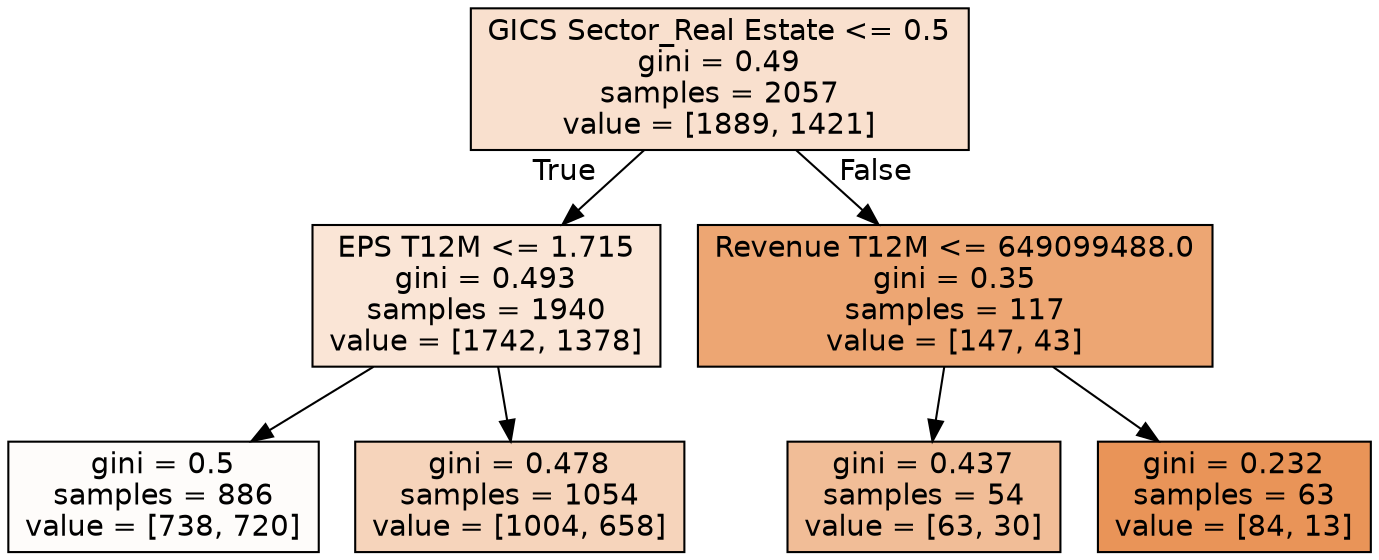 digraph Tree {
node [shape=box, style="filled", color="black", fontname="helvetica"] ;
edge [fontname="helvetica"] ;
0 [label="GICS Sector_Real Estate <= 0.5\ngini = 0.49\nsamples = 2057\nvalue = [1889, 1421]", fillcolor="#f9e0ce"] ;
1 [label="EPS T12M <= 1.715\ngini = 0.493\nsamples = 1940\nvalue = [1742, 1378]", fillcolor="#fae5d6"] ;
0 -> 1 [labeldistance=2.5, labelangle=45, headlabel="True"] ;
2 [label="gini = 0.5\nsamples = 886\nvalue = [738, 720]", fillcolor="#fefcfa"] ;
1 -> 2 ;
3 [label="gini = 0.478\nsamples = 1054\nvalue = [1004, 658]", fillcolor="#f6d4bb"] ;
1 -> 3 ;
4 [label="Revenue T12M <= 649099488.0\ngini = 0.35\nsamples = 117\nvalue = [147, 43]", fillcolor="#eda673"] ;
0 -> 4 [labeldistance=2.5, labelangle=-45, headlabel="False"] ;
5 [label="gini = 0.437\nsamples = 54\nvalue = [63, 30]", fillcolor="#f1bd97"] ;
4 -> 5 ;
6 [label="gini = 0.232\nsamples = 63\nvalue = [84, 13]", fillcolor="#e99458"] ;
4 -> 6 ;
}